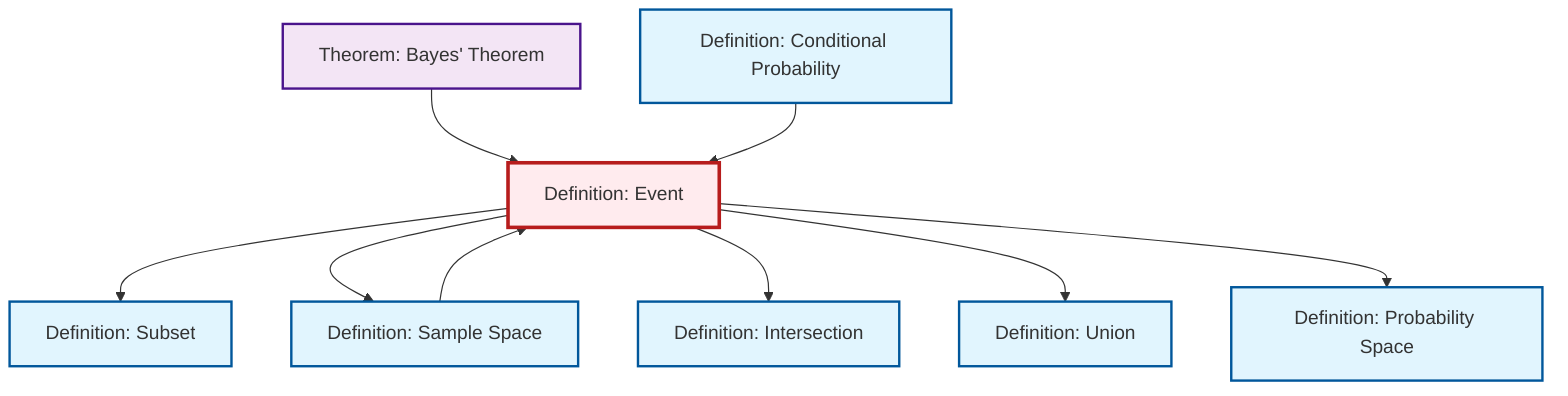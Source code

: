 graph TD
    classDef definition fill:#e1f5fe,stroke:#01579b,stroke-width:2px
    classDef theorem fill:#f3e5f5,stroke:#4a148c,stroke-width:2px
    classDef axiom fill:#fff3e0,stroke:#e65100,stroke-width:2px
    classDef example fill:#e8f5e9,stroke:#1b5e20,stroke-width:2px
    classDef current fill:#ffebee,stroke:#b71c1c,stroke-width:3px
    thm-bayes["Theorem: Bayes' Theorem"]:::theorem
    def-union["Definition: Union"]:::definition
    def-sample-space["Definition: Sample Space"]:::definition
    def-intersection["Definition: Intersection"]:::definition
    def-subset["Definition: Subset"]:::definition
    def-conditional-probability["Definition: Conditional Probability"]:::definition
    def-event["Definition: Event"]:::definition
    def-probability-space["Definition: Probability Space"]:::definition
    def-sample-space --> def-event
    def-event --> def-subset
    thm-bayes --> def-event
    def-event --> def-sample-space
    def-event --> def-intersection
    def-event --> def-union
    def-conditional-probability --> def-event
    def-event --> def-probability-space
    class def-event current